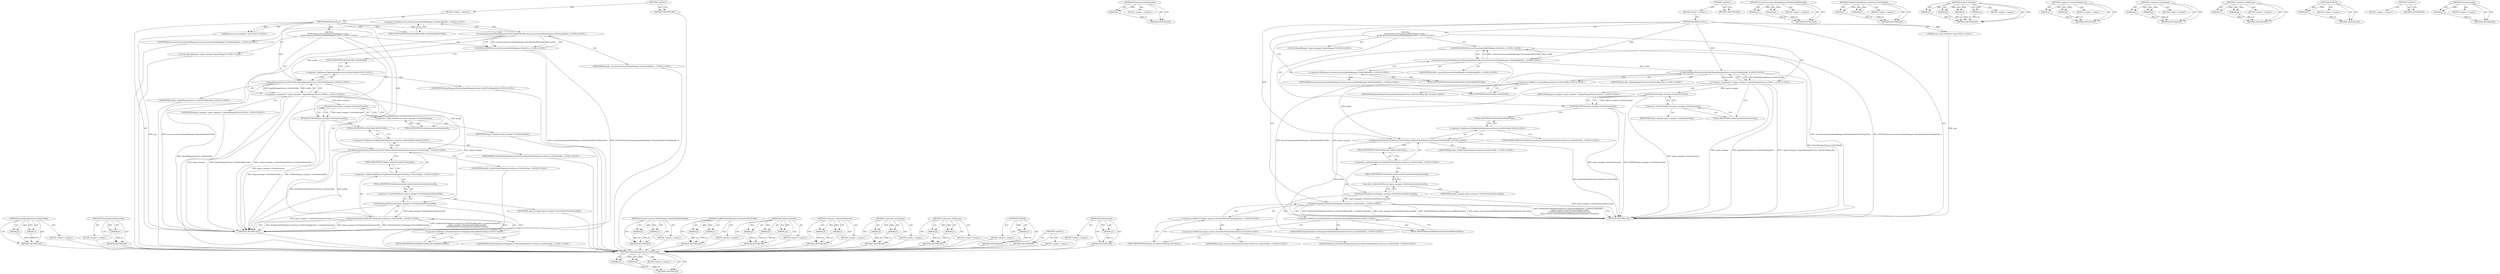 digraph "IsAuthenticated" {
vulnerable_83 [label=<(METHOD,SigninManagerFactory.GetForProfile)>];
vulnerable_84 [label=<(PARAM,p1)>];
vulnerable_85 [label=<(PARAM,p2)>];
vulnerable_86 [label=<(BLOCK,&lt;empty&gt;,&lt;empty&gt;)>];
vulnerable_87 [label=<(METHOD_RETURN,ANY)>];
vulnerable_108 [label=<(METHOD,GetAuthenticatedAccountId)>];
vulnerable_109 [label=<(PARAM,p1)>];
vulnerable_110 [label=<(BLOCK,&lt;empty&gt;,&lt;empty&gt;)>];
vulnerable_111 [label=<(METHOD_RETURN,ANY)>];
vulnerable_6 [label=<(METHOD,&lt;global&gt;)<SUB>1</SUB>>];
vulnerable_7 [label=<(BLOCK,&lt;empty&gt;,&lt;empty&gt;)<SUB>1</SUB>>];
vulnerable_8 [label=<(METHOD,HandlePauseSync)<SUB>1</SUB>>];
vulnerable_9 [label="<(PARAM,const base::ListValue* args)<SUB>1</SUB>>"];
vulnerable_10 [label="<(BLOCK,{
  DCHECK(AccountConsistencyModeManager::IsDic...,{
  DCHECK(AccountConsistencyModeManager::IsDic...)<SUB>1</SUB>>"];
vulnerable_11 [label="<(DCHECK,DCHECK(AccountConsistencyModeManager::IsDiceEna...)<SUB>2</SUB>>"];
vulnerable_12 [label="<(AccountConsistencyModeManager.IsDiceEnabledForProfile,AccountConsistencyModeManager::IsDiceEnabledFor...)<SUB>2</SUB>>"];
vulnerable_13 [label="<(&lt;operator&gt;.fieldAccess,AccountConsistencyModeManager::IsDiceEnabledFor...)<SUB>2</SUB>>"];
vulnerable_14 [label="<(IDENTIFIER,AccountConsistencyModeManager,AccountConsistencyModeManager::IsDiceEnabledFor...)<SUB>2</SUB>>"];
vulnerable_15 [label=<(FIELD_IDENTIFIER,IsDiceEnabledForProfile,IsDiceEnabledForProfile)<SUB>2</SUB>>];
vulnerable_16 [label="<(IDENTIFIER,profile_,AccountConsistencyModeManager::IsDiceEnabledFor...)<SUB>2</SUB>>"];
vulnerable_17 [label="<(LOCAL,SigninManager* signin_manager: SigninManager*)<SUB>3</SUB>>"];
vulnerable_18 [label="<(&lt;operator&gt;.assignment,* signin_manager = SigninManagerFactory::GetFor...)<SUB>3</SUB>>"];
vulnerable_19 [label="<(IDENTIFIER,signin_manager,* signin_manager = SigninManagerFactory::GetFor...)<SUB>3</SUB>>"];
vulnerable_20 [label="<(SigninManagerFactory.GetForProfile,SigninManagerFactory::GetForProfile(profile_))<SUB>3</SUB>>"];
vulnerable_21 [label="<(&lt;operator&gt;.fieldAccess,SigninManagerFactory::GetForProfile)<SUB>3</SUB>>"];
vulnerable_22 [label="<(IDENTIFIER,SigninManagerFactory,SigninManagerFactory::GetForProfile(profile_))<SUB>3</SUB>>"];
vulnerable_23 [label=<(FIELD_IDENTIFIER,GetForProfile,GetForProfile)<SUB>3</SUB>>];
vulnerable_24 [label="<(IDENTIFIER,profile_,SigninManagerFactory::GetForProfile(profile_))<SUB>3</SUB>>"];
vulnerable_25 [label=<(DCHECK,DCHECK(signin_manager-&gt;IsAuthenticated()))<SUB>4</SUB>>];
vulnerable_26 [label=<(IsAuthenticated,signin_manager-&gt;IsAuthenticated())<SUB>4</SUB>>];
vulnerable_27 [label=<(&lt;operator&gt;.indirectFieldAccess,signin_manager-&gt;IsAuthenticated)<SUB>4</SUB>>];
vulnerable_28 [label=<(IDENTIFIER,signin_manager,signin_manager-&gt;IsAuthenticated())<SUB>4</SUB>>];
vulnerable_29 [label=<(FIELD_IDENTIFIER,IsAuthenticated,IsAuthenticated)<SUB>4</SUB>>];
vulnerable_30 [label="<(UpdateCredentials,ProfileOAuth2TokenServiceFactory::GetForProfile...)<SUB>5</SUB>>"];
vulnerable_31 [label="<(&lt;operator&gt;.indirectFieldAccess,ProfileOAuth2TokenServiceFactory::GetForProfile...)<SUB>5</SUB>>"];
vulnerable_32 [label="<(ProfileOAuth2TokenServiceFactory.GetForProfile,ProfileOAuth2TokenServiceFactory::GetForProfile...)<SUB>5</SUB>>"];
vulnerable_33 [label="<(&lt;operator&gt;.fieldAccess,ProfileOAuth2TokenServiceFactory::GetForProfile)<SUB>5</SUB>>"];
vulnerable_34 [label="<(IDENTIFIER,ProfileOAuth2TokenServiceFactory,ProfileOAuth2TokenServiceFactory::GetForProfile...)<SUB>5</SUB>>"];
vulnerable_35 [label=<(FIELD_IDENTIFIER,GetForProfile,GetForProfile)<SUB>5</SUB>>];
vulnerable_36 [label="<(IDENTIFIER,profile_,ProfileOAuth2TokenServiceFactory::GetForProfile...)<SUB>5</SUB>>"];
vulnerable_37 [label=<(FIELD_IDENTIFIER,UpdateCredentials,UpdateCredentials)<SUB>5</SUB>>];
vulnerable_38 [label=<(GetAuthenticatedAccountId,signin_manager-&gt;GetAuthenticatedAccountId())<SUB>6</SUB>>];
vulnerable_39 [label=<(&lt;operator&gt;.indirectFieldAccess,signin_manager-&gt;GetAuthenticatedAccountId)<SUB>6</SUB>>];
vulnerable_40 [label=<(IDENTIFIER,signin_manager,signin_manager-&gt;GetAuthenticatedAccountId())<SUB>6</SUB>>];
vulnerable_41 [label=<(FIELD_IDENTIFIER,GetAuthenticatedAccountId,GetAuthenticatedAccountId)<SUB>6</SUB>>];
vulnerable_42 [label="<(&lt;operator&gt;.fieldAccess,OAuth2TokenServiceDelegate::kInvalidRefreshToken)<SUB>7</SUB>>"];
vulnerable_43 [label="<(IDENTIFIER,OAuth2TokenServiceDelegate,ProfileOAuth2TokenServiceFactory::GetForProfile...)<SUB>7</SUB>>"];
vulnerable_44 [label=<(FIELD_IDENTIFIER,kInvalidRefreshToken,kInvalidRefreshToken)<SUB>7</SUB>>];
vulnerable_45 [label=<(METHOD_RETURN,void)<SUB>1</SUB>>];
vulnerable_47 [label=<(METHOD_RETURN,ANY)<SUB>1</SUB>>];
vulnerable_68 [label=<(METHOD,AccountConsistencyModeManager.IsDiceEnabledForProfile)>];
vulnerable_69 [label=<(PARAM,p1)>];
vulnerable_70 [label=<(PARAM,p2)>];
vulnerable_71 [label=<(BLOCK,&lt;empty&gt;,&lt;empty&gt;)>];
vulnerable_72 [label=<(METHOD_RETURN,ANY)>];
vulnerable_103 [label=<(METHOD,ProfileOAuth2TokenServiceFactory.GetForProfile)>];
vulnerable_104 [label=<(PARAM,p1)>];
vulnerable_105 [label=<(PARAM,p2)>];
vulnerable_106 [label=<(BLOCK,&lt;empty&gt;,&lt;empty&gt;)>];
vulnerable_107 [label=<(METHOD_RETURN,ANY)>];
vulnerable_97 [label=<(METHOD,UpdateCredentials)>];
vulnerable_98 [label=<(PARAM,p1)>];
vulnerable_99 [label=<(PARAM,p2)>];
vulnerable_100 [label=<(PARAM,p3)>];
vulnerable_101 [label=<(BLOCK,&lt;empty&gt;,&lt;empty&gt;)>];
vulnerable_102 [label=<(METHOD_RETURN,ANY)>];
vulnerable_92 [label=<(METHOD,&lt;operator&gt;.indirectFieldAccess)>];
vulnerable_93 [label=<(PARAM,p1)>];
vulnerable_94 [label=<(PARAM,p2)>];
vulnerable_95 [label=<(BLOCK,&lt;empty&gt;,&lt;empty&gt;)>];
vulnerable_96 [label=<(METHOD_RETURN,ANY)>];
vulnerable_78 [label=<(METHOD,&lt;operator&gt;.assignment)>];
vulnerable_79 [label=<(PARAM,p1)>];
vulnerable_80 [label=<(PARAM,p2)>];
vulnerable_81 [label=<(BLOCK,&lt;empty&gt;,&lt;empty&gt;)>];
vulnerable_82 [label=<(METHOD_RETURN,ANY)>];
vulnerable_73 [label=<(METHOD,&lt;operator&gt;.fieldAccess)>];
vulnerable_74 [label=<(PARAM,p1)>];
vulnerable_75 [label=<(PARAM,p2)>];
vulnerable_76 [label=<(BLOCK,&lt;empty&gt;,&lt;empty&gt;)>];
vulnerable_77 [label=<(METHOD_RETURN,ANY)>];
vulnerable_64 [label=<(METHOD,DCHECK)>];
vulnerable_65 [label=<(PARAM,p1)>];
vulnerable_66 [label=<(BLOCK,&lt;empty&gt;,&lt;empty&gt;)>];
vulnerable_67 [label=<(METHOD_RETURN,ANY)>];
vulnerable_58 [label=<(METHOD,&lt;global&gt;)<SUB>1</SUB>>];
vulnerable_59 [label=<(BLOCK,&lt;empty&gt;,&lt;empty&gt;)>];
vulnerable_60 [label=<(METHOD_RETURN,ANY)>];
vulnerable_88 [label=<(METHOD,IsAuthenticated)>];
vulnerable_89 [label=<(PARAM,p1)>];
vulnerable_90 [label=<(BLOCK,&lt;empty&gt;,&lt;empty&gt;)>];
vulnerable_91 [label=<(METHOD_RETURN,ANY)>];
fixed_90 [label=<(METHOD,SigninManagerFactory.GetForProfile)>];
fixed_91 [label=<(PARAM,p1)>];
fixed_92 [label=<(PARAM,p2)>];
fixed_93 [label=<(BLOCK,&lt;empty&gt;,&lt;empty&gt;)>];
fixed_94 [label=<(METHOD_RETURN,ANY)>];
fixed_116 [label=<(METHOD,GetAuthenticatedAccountId)>];
fixed_117 [label=<(PARAM,p1)>];
fixed_118 [label=<(BLOCK,&lt;empty&gt;,&lt;empty&gt;)>];
fixed_119 [label=<(METHOD_RETURN,ANY)>];
fixed_6 [label=<(METHOD,&lt;global&gt;)<SUB>1</SUB>>];
fixed_7 [label=<(BLOCK,&lt;empty&gt;,&lt;empty&gt;)<SUB>1</SUB>>];
fixed_8 [label=<(METHOD,HandlePauseSync)<SUB>1</SUB>>];
fixed_9 [label="<(PARAM,const base::ListValue* args)<SUB>1</SUB>>"];
fixed_10 [label="<(BLOCK,{
  DCHECK(AccountConsistencyModeManager::IsDic...,{
  DCHECK(AccountConsistencyModeManager::IsDic...)<SUB>1</SUB>>"];
fixed_11 [label="<(DCHECK,DCHECK(AccountConsistencyModeManager::IsDiceEna...)<SUB>2</SUB>>"];
fixed_12 [label="<(AccountConsistencyModeManager.IsDiceEnabledForProfile,AccountConsistencyModeManager::IsDiceEnabledFor...)<SUB>2</SUB>>"];
fixed_13 [label="<(&lt;operator&gt;.fieldAccess,AccountConsistencyModeManager::IsDiceEnabledFor...)<SUB>2</SUB>>"];
fixed_14 [label="<(IDENTIFIER,AccountConsistencyModeManager,AccountConsistencyModeManager::IsDiceEnabledFor...)<SUB>2</SUB>>"];
fixed_15 [label=<(FIELD_IDENTIFIER,IsDiceEnabledForProfile,IsDiceEnabledForProfile)<SUB>2</SUB>>];
fixed_16 [label="<(IDENTIFIER,profile_,AccountConsistencyModeManager::IsDiceEnabledFor...)<SUB>2</SUB>>"];
fixed_17 [label="<(LOCAL,SigninManager* signin_manager: SigninManager*)<SUB>3</SUB>>"];
fixed_18 [label="<(&lt;operator&gt;.assignment,* signin_manager = SigninManagerFactory::GetFor...)<SUB>3</SUB>>"];
fixed_19 [label="<(IDENTIFIER,signin_manager,* signin_manager = SigninManagerFactory::GetFor...)<SUB>3</SUB>>"];
fixed_20 [label="<(SigninManagerFactory.GetForProfile,SigninManagerFactory::GetForProfile(profile_))<SUB>3</SUB>>"];
fixed_21 [label="<(&lt;operator&gt;.fieldAccess,SigninManagerFactory::GetForProfile)<SUB>3</SUB>>"];
fixed_22 [label="<(IDENTIFIER,SigninManagerFactory,SigninManagerFactory::GetForProfile(profile_))<SUB>3</SUB>>"];
fixed_23 [label=<(FIELD_IDENTIFIER,GetForProfile,GetForProfile)<SUB>3</SUB>>];
fixed_24 [label="<(IDENTIFIER,profile_,SigninManagerFactory::GetForProfile(profile_))<SUB>3</SUB>>"];
fixed_25 [label=<(DCHECK,DCHECK(signin_manager-&gt;IsAuthenticated()))<SUB>4</SUB>>];
fixed_26 [label=<(IsAuthenticated,signin_manager-&gt;IsAuthenticated())<SUB>4</SUB>>];
fixed_27 [label=<(&lt;operator&gt;.indirectFieldAccess,signin_manager-&gt;IsAuthenticated)<SUB>4</SUB>>];
fixed_28 [label=<(IDENTIFIER,signin_manager,signin_manager-&gt;IsAuthenticated())<SUB>4</SUB>>];
fixed_29 [label=<(FIELD_IDENTIFIER,IsAuthenticated,IsAuthenticated)<SUB>4</SUB>>];
fixed_30 [label="<(UpdateCredentials,ProfileOAuth2TokenServiceFactory::GetForProfile...)<SUB>5</SUB>>"];
fixed_31 [label="<(&lt;operator&gt;.indirectFieldAccess,ProfileOAuth2TokenServiceFactory::GetForProfile...)<SUB>5</SUB>>"];
fixed_32 [label="<(ProfileOAuth2TokenServiceFactory.GetForProfile,ProfileOAuth2TokenServiceFactory::GetForProfile...)<SUB>5</SUB>>"];
fixed_33 [label="<(&lt;operator&gt;.fieldAccess,ProfileOAuth2TokenServiceFactory::GetForProfile)<SUB>5</SUB>>"];
fixed_34 [label="<(IDENTIFIER,ProfileOAuth2TokenServiceFactory,ProfileOAuth2TokenServiceFactory::GetForProfile...)<SUB>5</SUB>>"];
fixed_35 [label=<(FIELD_IDENTIFIER,GetForProfile,GetForProfile)<SUB>5</SUB>>];
fixed_36 [label="<(IDENTIFIER,profile_,ProfileOAuth2TokenServiceFactory::GetForProfile...)<SUB>5</SUB>>"];
fixed_37 [label=<(FIELD_IDENTIFIER,UpdateCredentials,UpdateCredentials)<SUB>5</SUB>>];
fixed_38 [label=<(GetAuthenticatedAccountId,signin_manager-&gt;GetAuthenticatedAccountId())<SUB>6</SUB>>];
fixed_39 [label=<(&lt;operator&gt;.indirectFieldAccess,signin_manager-&gt;GetAuthenticatedAccountId)<SUB>6</SUB>>];
fixed_40 [label=<(IDENTIFIER,signin_manager,signin_manager-&gt;GetAuthenticatedAccountId())<SUB>6</SUB>>];
fixed_41 [label=<(FIELD_IDENTIFIER,GetAuthenticatedAccountId,GetAuthenticatedAccountId)<SUB>6</SUB>>];
fixed_42 [label="<(&lt;operator&gt;.fieldAccess,OAuth2TokenServiceDelegate::kInvalidRefreshToken)<SUB>7</SUB>>"];
fixed_43 [label="<(IDENTIFIER,OAuth2TokenServiceDelegate,ProfileOAuth2TokenServiceFactory::GetForProfile...)<SUB>7</SUB>>"];
fixed_44 [label=<(FIELD_IDENTIFIER,kInvalidRefreshToken,kInvalidRefreshToken)<SUB>7</SUB>>];
fixed_45 [label="<(&lt;operator&gt;.fieldAccess,signin_metrics::SourceForRefreshTokenOperation:...)<SUB>8</SUB>>"];
fixed_46 [label="<(&lt;operator&gt;.fieldAccess,signin_metrics::SourceForRefreshTokenOperation)<SUB>8</SUB>>"];
fixed_47 [label="<(IDENTIFIER,signin_metrics,ProfileOAuth2TokenServiceFactory::GetForProfile...)<SUB>8</SUB>>"];
fixed_48 [label="<(IDENTIFIER,SourceForRefreshTokenOperation,ProfileOAuth2TokenServiceFactory::GetForProfile...)<SUB>8</SUB>>"];
fixed_49 [label=<(FIELD_IDENTIFIER,kSettings_PauseSync,kSettings_PauseSync)<SUB>8</SUB>>];
fixed_50 [label=<(METHOD_RETURN,void)<SUB>1</SUB>>];
fixed_52 [label=<(METHOD_RETURN,ANY)<SUB>1</SUB>>];
fixed_75 [label=<(METHOD,AccountConsistencyModeManager.IsDiceEnabledForProfile)>];
fixed_76 [label=<(PARAM,p1)>];
fixed_77 [label=<(PARAM,p2)>];
fixed_78 [label=<(BLOCK,&lt;empty&gt;,&lt;empty&gt;)>];
fixed_79 [label=<(METHOD_RETURN,ANY)>];
fixed_111 [label=<(METHOD,ProfileOAuth2TokenServiceFactory.GetForProfile)>];
fixed_112 [label=<(PARAM,p1)>];
fixed_113 [label=<(PARAM,p2)>];
fixed_114 [label=<(BLOCK,&lt;empty&gt;,&lt;empty&gt;)>];
fixed_115 [label=<(METHOD_RETURN,ANY)>];
fixed_104 [label=<(METHOD,UpdateCredentials)>];
fixed_105 [label=<(PARAM,p1)>];
fixed_106 [label=<(PARAM,p2)>];
fixed_107 [label=<(PARAM,p3)>];
fixed_108 [label=<(PARAM,p4)>];
fixed_109 [label=<(BLOCK,&lt;empty&gt;,&lt;empty&gt;)>];
fixed_110 [label=<(METHOD_RETURN,ANY)>];
fixed_99 [label=<(METHOD,&lt;operator&gt;.indirectFieldAccess)>];
fixed_100 [label=<(PARAM,p1)>];
fixed_101 [label=<(PARAM,p2)>];
fixed_102 [label=<(BLOCK,&lt;empty&gt;,&lt;empty&gt;)>];
fixed_103 [label=<(METHOD_RETURN,ANY)>];
fixed_85 [label=<(METHOD,&lt;operator&gt;.assignment)>];
fixed_86 [label=<(PARAM,p1)>];
fixed_87 [label=<(PARAM,p2)>];
fixed_88 [label=<(BLOCK,&lt;empty&gt;,&lt;empty&gt;)>];
fixed_89 [label=<(METHOD_RETURN,ANY)>];
fixed_80 [label=<(METHOD,&lt;operator&gt;.fieldAccess)>];
fixed_81 [label=<(PARAM,p1)>];
fixed_82 [label=<(PARAM,p2)>];
fixed_83 [label=<(BLOCK,&lt;empty&gt;,&lt;empty&gt;)>];
fixed_84 [label=<(METHOD_RETURN,ANY)>];
fixed_71 [label=<(METHOD,DCHECK)>];
fixed_72 [label=<(PARAM,p1)>];
fixed_73 [label=<(BLOCK,&lt;empty&gt;,&lt;empty&gt;)>];
fixed_74 [label=<(METHOD_RETURN,ANY)>];
fixed_65 [label=<(METHOD,&lt;global&gt;)<SUB>1</SUB>>];
fixed_66 [label=<(BLOCK,&lt;empty&gt;,&lt;empty&gt;)>];
fixed_67 [label=<(METHOD_RETURN,ANY)>];
fixed_95 [label=<(METHOD,IsAuthenticated)>];
fixed_96 [label=<(PARAM,p1)>];
fixed_97 [label=<(BLOCK,&lt;empty&gt;,&lt;empty&gt;)>];
fixed_98 [label=<(METHOD_RETURN,ANY)>];
vulnerable_83 -> vulnerable_84  [key=0, label="AST: "];
vulnerable_83 -> vulnerable_84  [key=1, label="DDG: "];
vulnerable_83 -> vulnerable_86  [key=0, label="AST: "];
vulnerable_83 -> vulnerable_85  [key=0, label="AST: "];
vulnerable_83 -> vulnerable_85  [key=1, label="DDG: "];
vulnerable_83 -> vulnerable_87  [key=0, label="AST: "];
vulnerable_83 -> vulnerable_87  [key=1, label="CFG: "];
vulnerable_84 -> vulnerable_87  [key=0, label="DDG: p1"];
vulnerable_85 -> vulnerable_87  [key=0, label="DDG: p2"];
vulnerable_86 -> fixed_90  [key=0];
vulnerable_87 -> fixed_90  [key=0];
vulnerable_108 -> vulnerable_109  [key=0, label="AST: "];
vulnerable_108 -> vulnerable_109  [key=1, label="DDG: "];
vulnerable_108 -> vulnerable_110  [key=0, label="AST: "];
vulnerable_108 -> vulnerable_111  [key=0, label="AST: "];
vulnerable_108 -> vulnerable_111  [key=1, label="CFG: "];
vulnerable_109 -> vulnerable_111  [key=0, label="DDG: p1"];
vulnerable_110 -> fixed_90  [key=0];
vulnerable_111 -> fixed_90  [key=0];
vulnerable_6 -> vulnerable_7  [key=0, label="AST: "];
vulnerable_6 -> vulnerable_47  [key=0, label="AST: "];
vulnerable_6 -> vulnerable_47  [key=1, label="CFG: "];
vulnerable_7 -> vulnerable_8  [key=0, label="AST: "];
vulnerable_8 -> vulnerable_9  [key=0, label="AST: "];
vulnerable_8 -> vulnerable_9  [key=1, label="DDG: "];
vulnerable_8 -> vulnerable_10  [key=0, label="AST: "];
vulnerable_8 -> vulnerable_45  [key=0, label="AST: "];
vulnerable_8 -> vulnerable_15  [key=0, label="CFG: "];
vulnerable_8 -> vulnerable_12  [key=0, label="DDG: "];
vulnerable_8 -> vulnerable_20  [key=0, label="DDG: "];
vulnerable_8 -> vulnerable_32  [key=0, label="DDG: "];
vulnerable_9 -> vulnerable_45  [key=0, label="DDG: args"];
vulnerable_10 -> vulnerable_11  [key=0, label="AST: "];
vulnerable_10 -> vulnerable_17  [key=0, label="AST: "];
vulnerable_10 -> vulnerable_18  [key=0, label="AST: "];
vulnerable_10 -> vulnerable_25  [key=0, label="AST: "];
vulnerable_10 -> vulnerable_30  [key=0, label="AST: "];
vulnerable_11 -> vulnerable_12  [key=0, label="AST: "];
vulnerable_11 -> vulnerable_23  [key=0, label="CFG: "];
vulnerable_11 -> vulnerable_45  [key=0, label="DDG: AccountConsistencyModeManager::IsDiceEnabledForProfile(profile_)"];
vulnerable_11 -> vulnerable_45  [key=1, label="DDG: DCHECK(AccountConsistencyModeManager::IsDiceEnabledForProfile(profile_))"];
vulnerable_12 -> vulnerable_13  [key=0, label="AST: "];
vulnerable_12 -> vulnerable_16  [key=0, label="AST: "];
vulnerable_12 -> vulnerable_11  [key=0, label="CFG: "];
vulnerable_12 -> vulnerable_11  [key=1, label="DDG: AccountConsistencyModeManager::IsDiceEnabledForProfile"];
vulnerable_12 -> vulnerable_11  [key=2, label="DDG: profile_"];
vulnerable_12 -> vulnerable_45  [key=0, label="DDG: AccountConsistencyModeManager::IsDiceEnabledForProfile"];
vulnerable_12 -> vulnerable_20  [key=0, label="DDG: profile_"];
vulnerable_13 -> vulnerable_14  [key=0, label="AST: "];
vulnerable_13 -> vulnerable_15  [key=0, label="AST: "];
vulnerable_13 -> vulnerable_12  [key=0, label="CFG: "];
vulnerable_14 -> fixed_90  [key=0];
vulnerable_15 -> vulnerable_13  [key=0, label="CFG: "];
vulnerable_16 -> fixed_90  [key=0];
vulnerable_17 -> fixed_90  [key=0];
vulnerable_18 -> vulnerable_19  [key=0, label="AST: "];
vulnerable_18 -> vulnerable_20  [key=0, label="AST: "];
vulnerable_18 -> vulnerable_29  [key=0, label="CFG: "];
vulnerable_18 -> vulnerable_45  [key=0, label="DDG: signin_manager"];
vulnerable_18 -> vulnerable_45  [key=1, label="DDG: SigninManagerFactory::GetForProfile(profile_)"];
vulnerable_18 -> vulnerable_45  [key=2, label="DDG: * signin_manager = SigninManagerFactory::GetForProfile(profile_)"];
vulnerable_18 -> vulnerable_26  [key=0, label="DDG: signin_manager"];
vulnerable_18 -> vulnerable_38  [key=0, label="DDG: signin_manager"];
vulnerable_19 -> fixed_90  [key=0];
vulnerable_20 -> vulnerable_21  [key=0, label="AST: "];
vulnerable_20 -> vulnerable_24  [key=0, label="AST: "];
vulnerable_20 -> vulnerable_18  [key=0, label="CFG: "];
vulnerable_20 -> vulnerable_18  [key=1, label="DDG: SigninManagerFactory::GetForProfile"];
vulnerable_20 -> vulnerable_18  [key=2, label="DDG: profile_"];
vulnerable_20 -> vulnerable_45  [key=0, label="DDG: SigninManagerFactory::GetForProfile"];
vulnerable_20 -> vulnerable_32  [key=0, label="DDG: profile_"];
vulnerable_21 -> vulnerable_22  [key=0, label="AST: "];
vulnerable_21 -> vulnerable_23  [key=0, label="AST: "];
vulnerable_21 -> vulnerable_20  [key=0, label="CFG: "];
vulnerable_22 -> fixed_90  [key=0];
vulnerable_23 -> vulnerable_21  [key=0, label="CFG: "];
vulnerable_24 -> fixed_90  [key=0];
vulnerable_25 -> vulnerable_26  [key=0, label="AST: "];
vulnerable_25 -> vulnerable_35  [key=0, label="CFG: "];
vulnerable_25 -> vulnerable_45  [key=0, label="DDG: signin_manager-&gt;IsAuthenticated()"];
vulnerable_25 -> vulnerable_45  [key=1, label="DDG: DCHECK(signin_manager-&gt;IsAuthenticated())"];
vulnerable_26 -> vulnerable_27  [key=0, label="AST: "];
vulnerable_26 -> vulnerable_25  [key=0, label="CFG: "];
vulnerable_26 -> vulnerable_25  [key=1, label="DDG: signin_manager-&gt;IsAuthenticated"];
vulnerable_26 -> vulnerable_45  [key=0, label="DDG: signin_manager-&gt;IsAuthenticated"];
vulnerable_27 -> vulnerable_28  [key=0, label="AST: "];
vulnerable_27 -> vulnerable_29  [key=0, label="AST: "];
vulnerable_27 -> vulnerable_26  [key=0, label="CFG: "];
vulnerable_28 -> fixed_90  [key=0];
vulnerable_29 -> vulnerable_27  [key=0, label="CFG: "];
vulnerable_30 -> vulnerable_31  [key=0, label="AST: "];
vulnerable_30 -> vulnerable_38  [key=0, label="AST: "];
vulnerable_30 -> vulnerable_42  [key=0, label="AST: "];
vulnerable_30 -> vulnerable_45  [key=0, label="CFG: "];
vulnerable_30 -> vulnerable_45  [key=1, label="DDG: ProfileOAuth2TokenServiceFactory::GetForProfile(profile_)-&gt;UpdateCredentials"];
vulnerable_30 -> vulnerable_45  [key=2, label="DDG: signin_manager-&gt;GetAuthenticatedAccountId()"];
vulnerable_30 -> vulnerable_45  [key=3, label="DDG: OAuth2TokenServiceDelegate::kInvalidRefreshToken"];
vulnerable_30 -> vulnerable_45  [key=4, label="DDG: ProfileOAuth2TokenServiceFactory::GetForProfile(profile_)-&gt;UpdateCredentials(
       signin_manager-&gt;GetAuthenticatedAccountId(),
      OAuth2TokenServiceDelegate::kInvalidRefreshToken)"];
vulnerable_31 -> vulnerable_32  [key=0, label="AST: "];
vulnerable_31 -> vulnerable_37  [key=0, label="AST: "];
vulnerable_31 -> vulnerable_41  [key=0, label="CFG: "];
vulnerable_32 -> vulnerable_33  [key=0, label="AST: "];
vulnerable_32 -> vulnerable_36  [key=0, label="AST: "];
vulnerable_32 -> vulnerable_37  [key=0, label="CFG: "];
vulnerable_32 -> vulnerable_45  [key=0, label="DDG: ProfileOAuth2TokenServiceFactory::GetForProfile"];
vulnerable_32 -> vulnerable_45  [key=1, label="DDG: profile_"];
vulnerable_33 -> vulnerable_34  [key=0, label="AST: "];
vulnerable_33 -> vulnerable_35  [key=0, label="AST: "];
vulnerable_33 -> vulnerable_32  [key=0, label="CFG: "];
vulnerable_34 -> fixed_90  [key=0];
vulnerable_35 -> vulnerable_33  [key=0, label="CFG: "];
vulnerable_36 -> fixed_90  [key=0];
vulnerable_37 -> vulnerable_31  [key=0, label="CFG: "];
vulnerable_38 -> vulnerable_39  [key=0, label="AST: "];
vulnerable_38 -> vulnerable_44  [key=0, label="CFG: "];
vulnerable_38 -> vulnerable_45  [key=0, label="DDG: signin_manager-&gt;GetAuthenticatedAccountId"];
vulnerable_38 -> vulnerable_30  [key=0, label="DDG: signin_manager-&gt;GetAuthenticatedAccountId"];
vulnerable_39 -> vulnerable_40  [key=0, label="AST: "];
vulnerable_39 -> vulnerable_41  [key=0, label="AST: "];
vulnerable_39 -> vulnerable_38  [key=0, label="CFG: "];
vulnerable_40 -> fixed_90  [key=0];
vulnerable_41 -> vulnerable_39  [key=0, label="CFG: "];
vulnerable_42 -> vulnerable_43  [key=0, label="AST: "];
vulnerable_42 -> vulnerable_44  [key=0, label="AST: "];
vulnerable_42 -> vulnerable_30  [key=0, label="CFG: "];
vulnerable_43 -> fixed_90  [key=0];
vulnerable_44 -> vulnerable_42  [key=0, label="CFG: "];
vulnerable_45 -> fixed_90  [key=0];
vulnerable_47 -> fixed_90  [key=0];
vulnerable_68 -> vulnerable_69  [key=0, label="AST: "];
vulnerable_68 -> vulnerable_69  [key=1, label="DDG: "];
vulnerable_68 -> vulnerable_71  [key=0, label="AST: "];
vulnerable_68 -> vulnerable_70  [key=0, label="AST: "];
vulnerable_68 -> vulnerable_70  [key=1, label="DDG: "];
vulnerable_68 -> vulnerable_72  [key=0, label="AST: "];
vulnerable_68 -> vulnerable_72  [key=1, label="CFG: "];
vulnerable_69 -> vulnerable_72  [key=0, label="DDG: p1"];
vulnerable_70 -> vulnerable_72  [key=0, label="DDG: p2"];
vulnerable_71 -> fixed_90  [key=0];
vulnerable_72 -> fixed_90  [key=0];
vulnerable_103 -> vulnerable_104  [key=0, label="AST: "];
vulnerable_103 -> vulnerable_104  [key=1, label="DDG: "];
vulnerable_103 -> vulnerable_106  [key=0, label="AST: "];
vulnerable_103 -> vulnerable_105  [key=0, label="AST: "];
vulnerable_103 -> vulnerable_105  [key=1, label="DDG: "];
vulnerable_103 -> vulnerable_107  [key=0, label="AST: "];
vulnerable_103 -> vulnerable_107  [key=1, label="CFG: "];
vulnerable_104 -> vulnerable_107  [key=0, label="DDG: p1"];
vulnerable_105 -> vulnerable_107  [key=0, label="DDG: p2"];
vulnerable_106 -> fixed_90  [key=0];
vulnerable_107 -> fixed_90  [key=0];
vulnerable_97 -> vulnerable_98  [key=0, label="AST: "];
vulnerable_97 -> vulnerable_98  [key=1, label="DDG: "];
vulnerable_97 -> vulnerable_101  [key=0, label="AST: "];
vulnerable_97 -> vulnerable_99  [key=0, label="AST: "];
vulnerable_97 -> vulnerable_99  [key=1, label="DDG: "];
vulnerable_97 -> vulnerable_102  [key=0, label="AST: "];
vulnerable_97 -> vulnerable_102  [key=1, label="CFG: "];
vulnerable_97 -> vulnerable_100  [key=0, label="AST: "];
vulnerable_97 -> vulnerable_100  [key=1, label="DDG: "];
vulnerable_98 -> vulnerable_102  [key=0, label="DDG: p1"];
vulnerable_99 -> vulnerable_102  [key=0, label="DDG: p2"];
vulnerable_100 -> vulnerable_102  [key=0, label="DDG: p3"];
vulnerable_101 -> fixed_90  [key=0];
vulnerable_102 -> fixed_90  [key=0];
vulnerable_92 -> vulnerable_93  [key=0, label="AST: "];
vulnerable_92 -> vulnerable_93  [key=1, label="DDG: "];
vulnerable_92 -> vulnerable_95  [key=0, label="AST: "];
vulnerable_92 -> vulnerable_94  [key=0, label="AST: "];
vulnerable_92 -> vulnerable_94  [key=1, label="DDG: "];
vulnerable_92 -> vulnerable_96  [key=0, label="AST: "];
vulnerable_92 -> vulnerable_96  [key=1, label="CFG: "];
vulnerable_93 -> vulnerable_96  [key=0, label="DDG: p1"];
vulnerable_94 -> vulnerable_96  [key=0, label="DDG: p2"];
vulnerable_95 -> fixed_90  [key=0];
vulnerable_96 -> fixed_90  [key=0];
vulnerable_78 -> vulnerable_79  [key=0, label="AST: "];
vulnerable_78 -> vulnerable_79  [key=1, label="DDG: "];
vulnerable_78 -> vulnerable_81  [key=0, label="AST: "];
vulnerable_78 -> vulnerable_80  [key=0, label="AST: "];
vulnerable_78 -> vulnerable_80  [key=1, label="DDG: "];
vulnerable_78 -> vulnerable_82  [key=0, label="AST: "];
vulnerable_78 -> vulnerable_82  [key=1, label="CFG: "];
vulnerable_79 -> vulnerable_82  [key=0, label="DDG: p1"];
vulnerable_80 -> vulnerable_82  [key=0, label="DDG: p2"];
vulnerable_81 -> fixed_90  [key=0];
vulnerable_82 -> fixed_90  [key=0];
vulnerable_73 -> vulnerable_74  [key=0, label="AST: "];
vulnerable_73 -> vulnerable_74  [key=1, label="DDG: "];
vulnerable_73 -> vulnerable_76  [key=0, label="AST: "];
vulnerable_73 -> vulnerable_75  [key=0, label="AST: "];
vulnerable_73 -> vulnerable_75  [key=1, label="DDG: "];
vulnerable_73 -> vulnerable_77  [key=0, label="AST: "];
vulnerable_73 -> vulnerable_77  [key=1, label="CFG: "];
vulnerable_74 -> vulnerable_77  [key=0, label="DDG: p1"];
vulnerable_75 -> vulnerable_77  [key=0, label="DDG: p2"];
vulnerable_76 -> fixed_90  [key=0];
vulnerable_77 -> fixed_90  [key=0];
vulnerable_64 -> vulnerable_65  [key=0, label="AST: "];
vulnerable_64 -> vulnerable_65  [key=1, label="DDG: "];
vulnerable_64 -> vulnerable_66  [key=0, label="AST: "];
vulnerable_64 -> vulnerable_67  [key=0, label="AST: "];
vulnerable_64 -> vulnerable_67  [key=1, label="CFG: "];
vulnerable_65 -> vulnerable_67  [key=0, label="DDG: p1"];
vulnerable_66 -> fixed_90  [key=0];
vulnerable_67 -> fixed_90  [key=0];
vulnerable_58 -> vulnerable_59  [key=0, label="AST: "];
vulnerable_58 -> vulnerable_60  [key=0, label="AST: "];
vulnerable_58 -> vulnerable_60  [key=1, label="CFG: "];
vulnerable_59 -> fixed_90  [key=0];
vulnerable_60 -> fixed_90  [key=0];
vulnerable_88 -> vulnerable_89  [key=0, label="AST: "];
vulnerable_88 -> vulnerable_89  [key=1, label="DDG: "];
vulnerable_88 -> vulnerable_90  [key=0, label="AST: "];
vulnerable_88 -> vulnerable_91  [key=0, label="AST: "];
vulnerable_88 -> vulnerable_91  [key=1, label="CFG: "];
vulnerable_89 -> vulnerable_91  [key=0, label="DDG: p1"];
vulnerable_90 -> fixed_90  [key=0];
vulnerable_91 -> fixed_90  [key=0];
fixed_90 -> fixed_91  [key=0, label="AST: "];
fixed_90 -> fixed_91  [key=1, label="DDG: "];
fixed_90 -> fixed_93  [key=0, label="AST: "];
fixed_90 -> fixed_92  [key=0, label="AST: "];
fixed_90 -> fixed_92  [key=1, label="DDG: "];
fixed_90 -> fixed_94  [key=0, label="AST: "];
fixed_90 -> fixed_94  [key=1, label="CFG: "];
fixed_91 -> fixed_94  [key=0, label="DDG: p1"];
fixed_92 -> fixed_94  [key=0, label="DDG: p2"];
fixed_116 -> fixed_117  [key=0, label="AST: "];
fixed_116 -> fixed_117  [key=1, label="DDG: "];
fixed_116 -> fixed_118  [key=0, label="AST: "];
fixed_116 -> fixed_119  [key=0, label="AST: "];
fixed_116 -> fixed_119  [key=1, label="CFG: "];
fixed_117 -> fixed_119  [key=0, label="DDG: p1"];
fixed_6 -> fixed_7  [key=0, label="AST: "];
fixed_6 -> fixed_52  [key=0, label="AST: "];
fixed_6 -> fixed_52  [key=1, label="CFG: "];
fixed_7 -> fixed_8  [key=0, label="AST: "];
fixed_8 -> fixed_9  [key=0, label="AST: "];
fixed_8 -> fixed_9  [key=1, label="DDG: "];
fixed_8 -> fixed_10  [key=0, label="AST: "];
fixed_8 -> fixed_50  [key=0, label="AST: "];
fixed_8 -> fixed_15  [key=0, label="CFG: "];
fixed_8 -> fixed_12  [key=0, label="DDG: "];
fixed_8 -> fixed_20  [key=0, label="DDG: "];
fixed_8 -> fixed_32  [key=0, label="DDG: "];
fixed_9 -> fixed_50  [key=0, label="DDG: args"];
fixed_10 -> fixed_11  [key=0, label="AST: "];
fixed_10 -> fixed_17  [key=0, label="AST: "];
fixed_10 -> fixed_18  [key=0, label="AST: "];
fixed_10 -> fixed_25  [key=0, label="AST: "];
fixed_10 -> fixed_30  [key=0, label="AST: "];
fixed_11 -> fixed_12  [key=0, label="AST: "];
fixed_11 -> fixed_23  [key=0, label="CFG: "];
fixed_11 -> fixed_50  [key=0, label="DDG: AccountConsistencyModeManager::IsDiceEnabledForProfile(profile_)"];
fixed_11 -> fixed_50  [key=1, label="DDG: DCHECK(AccountConsistencyModeManager::IsDiceEnabledForProfile(profile_))"];
fixed_12 -> fixed_13  [key=0, label="AST: "];
fixed_12 -> fixed_16  [key=0, label="AST: "];
fixed_12 -> fixed_11  [key=0, label="CFG: "];
fixed_12 -> fixed_11  [key=1, label="DDG: AccountConsistencyModeManager::IsDiceEnabledForProfile"];
fixed_12 -> fixed_11  [key=2, label="DDG: profile_"];
fixed_12 -> fixed_50  [key=0, label="DDG: AccountConsistencyModeManager::IsDiceEnabledForProfile"];
fixed_12 -> fixed_20  [key=0, label="DDG: profile_"];
fixed_13 -> fixed_14  [key=0, label="AST: "];
fixed_13 -> fixed_15  [key=0, label="AST: "];
fixed_13 -> fixed_12  [key=0, label="CFG: "];
fixed_15 -> fixed_13  [key=0, label="CFG: "];
fixed_18 -> fixed_19  [key=0, label="AST: "];
fixed_18 -> fixed_20  [key=0, label="AST: "];
fixed_18 -> fixed_29  [key=0, label="CFG: "];
fixed_18 -> fixed_50  [key=0, label="DDG: signin_manager"];
fixed_18 -> fixed_50  [key=1, label="DDG: SigninManagerFactory::GetForProfile(profile_)"];
fixed_18 -> fixed_50  [key=2, label="DDG: * signin_manager = SigninManagerFactory::GetForProfile(profile_)"];
fixed_18 -> fixed_26  [key=0, label="DDG: signin_manager"];
fixed_18 -> fixed_38  [key=0, label="DDG: signin_manager"];
fixed_20 -> fixed_21  [key=0, label="AST: "];
fixed_20 -> fixed_24  [key=0, label="AST: "];
fixed_20 -> fixed_18  [key=0, label="CFG: "];
fixed_20 -> fixed_18  [key=1, label="DDG: SigninManagerFactory::GetForProfile"];
fixed_20 -> fixed_18  [key=2, label="DDG: profile_"];
fixed_20 -> fixed_50  [key=0, label="DDG: SigninManagerFactory::GetForProfile"];
fixed_20 -> fixed_32  [key=0, label="DDG: profile_"];
fixed_21 -> fixed_22  [key=0, label="AST: "];
fixed_21 -> fixed_23  [key=0, label="AST: "];
fixed_21 -> fixed_20  [key=0, label="CFG: "];
fixed_23 -> fixed_21  [key=0, label="CFG: "];
fixed_25 -> fixed_26  [key=0, label="AST: "];
fixed_25 -> fixed_35  [key=0, label="CFG: "];
fixed_25 -> fixed_50  [key=0, label="DDG: signin_manager-&gt;IsAuthenticated()"];
fixed_25 -> fixed_50  [key=1, label="DDG: DCHECK(signin_manager-&gt;IsAuthenticated())"];
fixed_26 -> fixed_27  [key=0, label="AST: "];
fixed_26 -> fixed_25  [key=0, label="CFG: "];
fixed_26 -> fixed_25  [key=1, label="DDG: signin_manager-&gt;IsAuthenticated"];
fixed_26 -> fixed_50  [key=0, label="DDG: signin_manager-&gt;IsAuthenticated"];
fixed_27 -> fixed_28  [key=0, label="AST: "];
fixed_27 -> fixed_29  [key=0, label="AST: "];
fixed_27 -> fixed_26  [key=0, label="CFG: "];
fixed_29 -> fixed_27  [key=0, label="CFG: "];
fixed_30 -> fixed_31  [key=0, label="AST: "];
fixed_30 -> fixed_38  [key=0, label="AST: "];
fixed_30 -> fixed_42  [key=0, label="AST: "];
fixed_30 -> fixed_45  [key=0, label="AST: "];
fixed_30 -> fixed_50  [key=0, label="CFG: "];
fixed_30 -> fixed_50  [key=1, label="DDG: ProfileOAuth2TokenServiceFactory::GetForProfile(profile_)-&gt;UpdateCredentials"];
fixed_30 -> fixed_50  [key=2, label="DDG: signin_manager-&gt;GetAuthenticatedAccountId()"];
fixed_30 -> fixed_50  [key=3, label="DDG: OAuth2TokenServiceDelegate::kInvalidRefreshToken"];
fixed_30 -> fixed_50  [key=4, label="DDG: signin_metrics::SourceForRefreshTokenOperation::kSettings_PauseSync"];
fixed_30 -> fixed_50  [key=5, label="DDG: ProfileOAuth2TokenServiceFactory::GetForProfile(profile_)-&gt;UpdateCredentials(
       signin_manager-&gt;GetAuthenticatedAccountId(),
      OAuth2TokenServiceDelegate::kInvalidRefreshToken,
      signin_metrics::SourceForRefreshTokenOperation::kSettings_PauseSync)"];
fixed_31 -> fixed_32  [key=0, label="AST: "];
fixed_31 -> fixed_37  [key=0, label="AST: "];
fixed_31 -> fixed_41  [key=0, label="CFG: "];
fixed_32 -> fixed_33  [key=0, label="AST: "];
fixed_32 -> fixed_36  [key=0, label="AST: "];
fixed_32 -> fixed_37  [key=0, label="CFG: "];
fixed_32 -> fixed_50  [key=0, label="DDG: ProfileOAuth2TokenServiceFactory::GetForProfile"];
fixed_32 -> fixed_50  [key=1, label="DDG: profile_"];
fixed_33 -> fixed_34  [key=0, label="AST: "];
fixed_33 -> fixed_35  [key=0, label="AST: "];
fixed_33 -> fixed_32  [key=0, label="CFG: "];
fixed_35 -> fixed_33  [key=0, label="CFG: "];
fixed_37 -> fixed_31  [key=0, label="CFG: "];
fixed_38 -> fixed_39  [key=0, label="AST: "];
fixed_38 -> fixed_44  [key=0, label="CFG: "];
fixed_38 -> fixed_50  [key=0, label="DDG: signin_manager-&gt;GetAuthenticatedAccountId"];
fixed_38 -> fixed_30  [key=0, label="DDG: signin_manager-&gt;GetAuthenticatedAccountId"];
fixed_39 -> fixed_40  [key=0, label="AST: "];
fixed_39 -> fixed_41  [key=0, label="AST: "];
fixed_39 -> fixed_38  [key=0, label="CFG: "];
fixed_41 -> fixed_39  [key=0, label="CFG: "];
fixed_42 -> fixed_43  [key=0, label="AST: "];
fixed_42 -> fixed_44  [key=0, label="AST: "];
fixed_42 -> fixed_46  [key=0, label="CFG: "];
fixed_44 -> fixed_42  [key=0, label="CFG: "];
fixed_45 -> fixed_46  [key=0, label="AST: "];
fixed_45 -> fixed_49  [key=0, label="AST: "];
fixed_45 -> fixed_30  [key=0, label="CFG: "];
fixed_46 -> fixed_47  [key=0, label="AST: "];
fixed_46 -> fixed_48  [key=0, label="AST: "];
fixed_46 -> fixed_49  [key=0, label="CFG: "];
fixed_49 -> fixed_45  [key=0, label="CFG: "];
fixed_75 -> fixed_76  [key=0, label="AST: "];
fixed_75 -> fixed_76  [key=1, label="DDG: "];
fixed_75 -> fixed_78  [key=0, label="AST: "];
fixed_75 -> fixed_77  [key=0, label="AST: "];
fixed_75 -> fixed_77  [key=1, label="DDG: "];
fixed_75 -> fixed_79  [key=0, label="AST: "];
fixed_75 -> fixed_79  [key=1, label="CFG: "];
fixed_76 -> fixed_79  [key=0, label="DDG: p1"];
fixed_77 -> fixed_79  [key=0, label="DDG: p2"];
fixed_111 -> fixed_112  [key=0, label="AST: "];
fixed_111 -> fixed_112  [key=1, label="DDG: "];
fixed_111 -> fixed_114  [key=0, label="AST: "];
fixed_111 -> fixed_113  [key=0, label="AST: "];
fixed_111 -> fixed_113  [key=1, label="DDG: "];
fixed_111 -> fixed_115  [key=0, label="AST: "];
fixed_111 -> fixed_115  [key=1, label="CFG: "];
fixed_112 -> fixed_115  [key=0, label="DDG: p1"];
fixed_113 -> fixed_115  [key=0, label="DDG: p2"];
fixed_104 -> fixed_105  [key=0, label="AST: "];
fixed_104 -> fixed_105  [key=1, label="DDG: "];
fixed_104 -> fixed_109  [key=0, label="AST: "];
fixed_104 -> fixed_106  [key=0, label="AST: "];
fixed_104 -> fixed_106  [key=1, label="DDG: "];
fixed_104 -> fixed_110  [key=0, label="AST: "];
fixed_104 -> fixed_110  [key=1, label="CFG: "];
fixed_104 -> fixed_107  [key=0, label="AST: "];
fixed_104 -> fixed_107  [key=1, label="DDG: "];
fixed_104 -> fixed_108  [key=0, label="AST: "];
fixed_104 -> fixed_108  [key=1, label="DDG: "];
fixed_105 -> fixed_110  [key=0, label="DDG: p1"];
fixed_106 -> fixed_110  [key=0, label="DDG: p2"];
fixed_107 -> fixed_110  [key=0, label="DDG: p3"];
fixed_108 -> fixed_110  [key=0, label="DDG: p4"];
fixed_99 -> fixed_100  [key=0, label="AST: "];
fixed_99 -> fixed_100  [key=1, label="DDG: "];
fixed_99 -> fixed_102  [key=0, label="AST: "];
fixed_99 -> fixed_101  [key=0, label="AST: "];
fixed_99 -> fixed_101  [key=1, label="DDG: "];
fixed_99 -> fixed_103  [key=0, label="AST: "];
fixed_99 -> fixed_103  [key=1, label="CFG: "];
fixed_100 -> fixed_103  [key=0, label="DDG: p1"];
fixed_101 -> fixed_103  [key=0, label="DDG: p2"];
fixed_85 -> fixed_86  [key=0, label="AST: "];
fixed_85 -> fixed_86  [key=1, label="DDG: "];
fixed_85 -> fixed_88  [key=0, label="AST: "];
fixed_85 -> fixed_87  [key=0, label="AST: "];
fixed_85 -> fixed_87  [key=1, label="DDG: "];
fixed_85 -> fixed_89  [key=0, label="AST: "];
fixed_85 -> fixed_89  [key=1, label="CFG: "];
fixed_86 -> fixed_89  [key=0, label="DDG: p1"];
fixed_87 -> fixed_89  [key=0, label="DDG: p2"];
fixed_80 -> fixed_81  [key=0, label="AST: "];
fixed_80 -> fixed_81  [key=1, label="DDG: "];
fixed_80 -> fixed_83  [key=0, label="AST: "];
fixed_80 -> fixed_82  [key=0, label="AST: "];
fixed_80 -> fixed_82  [key=1, label="DDG: "];
fixed_80 -> fixed_84  [key=0, label="AST: "];
fixed_80 -> fixed_84  [key=1, label="CFG: "];
fixed_81 -> fixed_84  [key=0, label="DDG: p1"];
fixed_82 -> fixed_84  [key=0, label="DDG: p2"];
fixed_71 -> fixed_72  [key=0, label="AST: "];
fixed_71 -> fixed_72  [key=1, label="DDG: "];
fixed_71 -> fixed_73  [key=0, label="AST: "];
fixed_71 -> fixed_74  [key=0, label="AST: "];
fixed_71 -> fixed_74  [key=1, label="CFG: "];
fixed_72 -> fixed_74  [key=0, label="DDG: p1"];
fixed_65 -> fixed_66  [key=0, label="AST: "];
fixed_65 -> fixed_67  [key=0, label="AST: "];
fixed_65 -> fixed_67  [key=1, label="CFG: "];
fixed_95 -> fixed_96  [key=0, label="AST: "];
fixed_95 -> fixed_96  [key=1, label="DDG: "];
fixed_95 -> fixed_97  [key=0, label="AST: "];
fixed_95 -> fixed_98  [key=0, label="AST: "];
fixed_95 -> fixed_98  [key=1, label="CFG: "];
fixed_96 -> fixed_98  [key=0, label="DDG: p1"];
}
